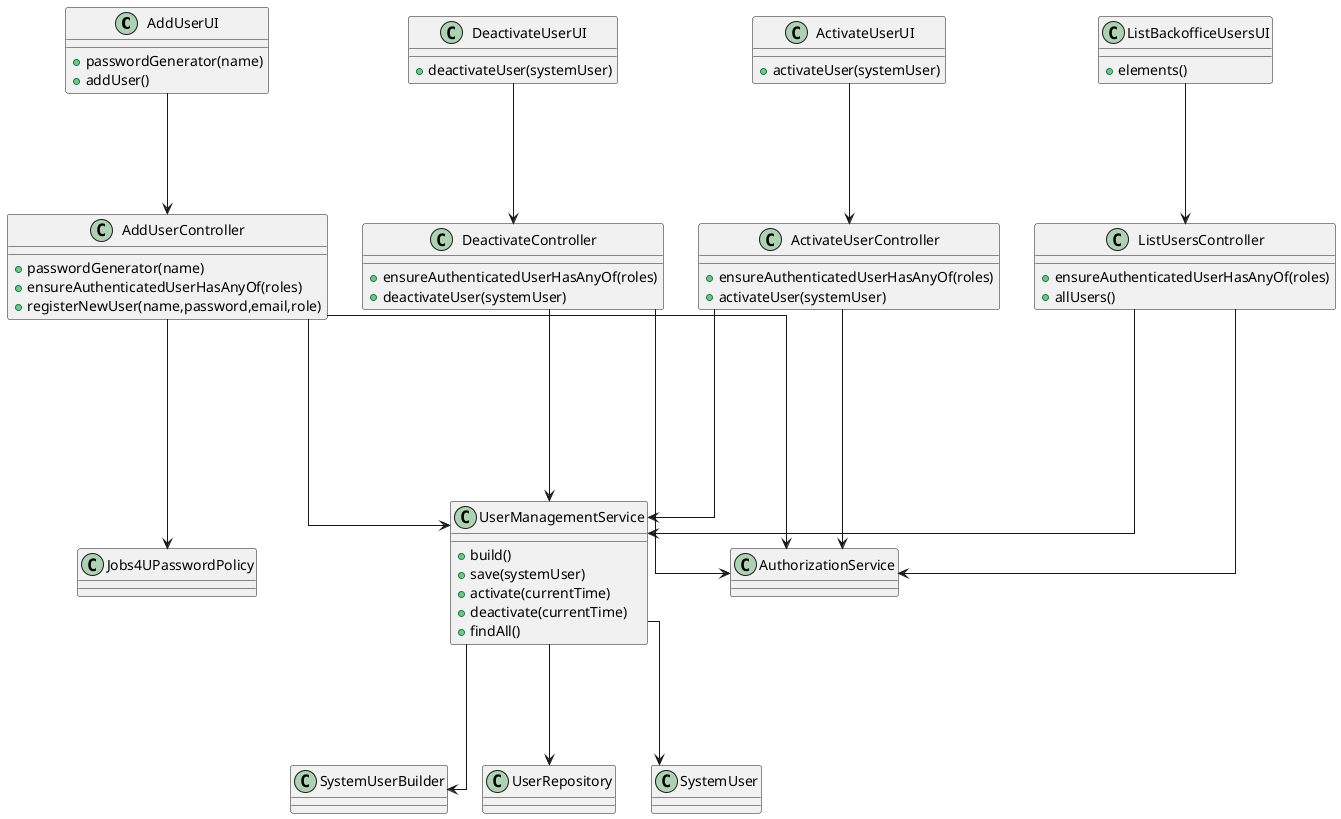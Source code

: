 @startuml
skinparam linetype ortho
'left to right direction

class AddUserUI {
    +passwordGenerator(name)
    +addUser()
}

class ActivateUserUI {
    +activateUser(systemUser)
}

class DeactivateUserUI {
    +deactivateUser(systemUser)
}

class ListBackofficeUsersUI {
    +elements()
}

class AddUserController {
    +passwordGenerator(name)
    +ensureAuthenticatedUserHasAnyOf(roles)
    +registerNewUser(name,password,email,role)
}

class ActivateUserController {
    +ensureAuthenticatedUserHasAnyOf(roles)
    +activateUser(systemUser)
}

class DeactivateController {
    +ensureAuthenticatedUserHasAnyOf(roles)
    +deactivateUser(systemUser)
}

class ListUsersController {
    +ensureAuthenticatedUserHasAnyOf(roles)
    +allUsers()
}

class Jobs4UPasswordPolicy {}

class AuthorizationService {}

class UserManagementService {
    +build()
    +save(systemUser)
    +activate(currentTime)
    +deactivate(currentTime)
    +findAll()
}

class SystemUserBuilder {}

class UserRepository {}

class SystemUser {}

AddUserUI ---> AddUserController

AddUserController ----> Jobs4UPasswordPolicy

AddUserController ----> AuthorizationService

AddUserController ----> UserManagementService



ActivateUserUI ---> ActivateUserController

ActivateUserController ----> AuthorizationService

ActivateUserController ----> UserManagementService



DeactivateUserUI ---> DeactivateController

DeactivateController ----> AuthorizationService

DeactivateController ----> UserManagementService



ListBackofficeUsersUI ---> ListUsersController

ListUsersController ----> AuthorizationService

ListUsersController ----> UserManagementService



UserManagementService ---> SystemUserBuilder

UserManagementService ---> UserRepository

UserManagementService ---> SystemUser


@enduml